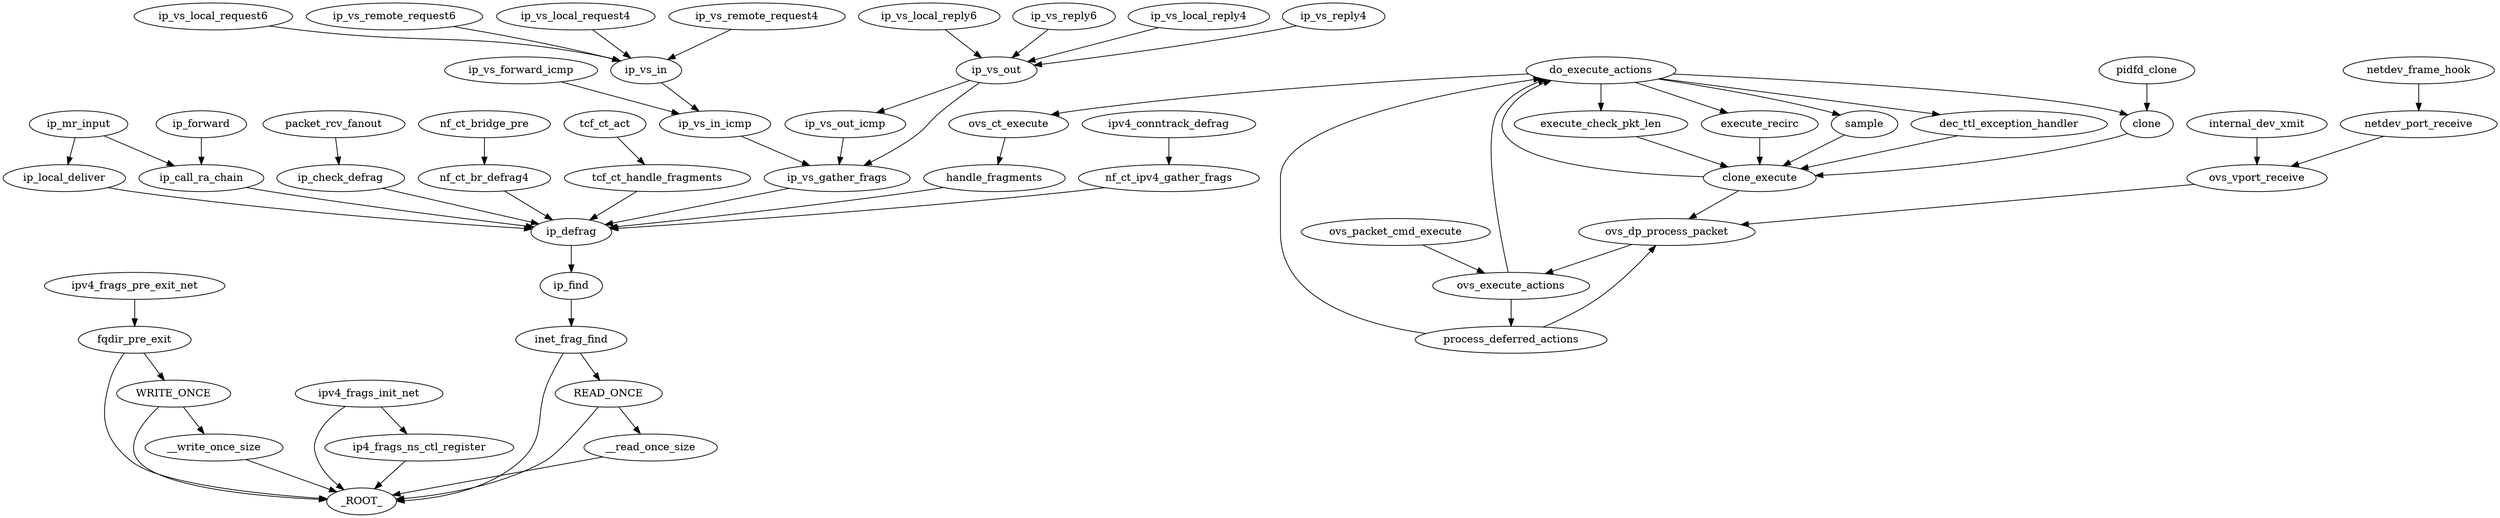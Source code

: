 digraph "/home/cendes/Documents/masters_thesis/ocloz/knob_graph_search/./ipfrag_high_thresh.dot" {
	 fqdir_pre_exit -> _ROOT_
	 ipv4_frags_pre_exit_net -> fqdir_pre_exit
	 __write_once_size -> _ROOT_
	 WRITE_ONCE -> __write_once_size
	 WRITE_ONCE -> _ROOT_
	 fqdir_pre_exit -> WRITE_ONCE
	 ipv4_frags_init_net -> _ROOT_
	 inet_frag_find -> _ROOT_
	 ip_find -> inet_frag_find
	 __read_once_size -> _ROOT_
	 READ_ONCE -> __read_once_size
	 READ_ONCE -> _ROOT_
	 inet_frag_find -> READ_ONCE
	 ip4_frags_ns_ctl_register -> _ROOT_
	 ipv4_frags_init_net -> ip4_frags_ns_ctl_register
	 ip_defrag -> ip_find
	 nf_ct_br_defrag4 -> ip_defrag
	 tcf_ct_handle_fragments -> ip_defrag
	 ip_vs_gather_frags -> ip_defrag
	 handle_fragments -> ip_defrag
	 nf_ct_ipv4_gather_frags -> ip_defrag
	 ip_local_deliver -> ip_defrag
	 ip_call_ra_chain -> ip_defrag
	 ip_check_defrag -> ip_defrag
	 packet_rcv_fanout -> ip_check_defrag
	 ip_mr_input -> ip_call_ra_chain
	 ip_forward -> ip_call_ra_chain
	 ip_mr_input -> ip_local_deliver
	 ipv4_conntrack_defrag -> nf_ct_ipv4_gather_frags
	 ovs_ct_execute -> handle_fragments
	 do_execute_actions -> ovs_ct_execute
	 tcf_ct_act -> tcf_ct_handle_fragments
	 nf_ct_bridge_pre -> nf_ct_br_defrag4
	 ip_vs_in_icmp -> ip_vs_gather_frags
	 ip_vs_out -> ip_vs_gather_frags
	 ip_vs_out_icmp -> ip_vs_gather_frags
	 ip_vs_out -> ip_vs_out_icmp
	 ip_vs_local_reply6 -> ip_vs_out
	 ip_vs_reply6 -> ip_vs_out
	 ip_vs_local_reply4 -> ip_vs_out
	 ip_vs_reply4 -> ip_vs_out
	 ip_vs_forward_icmp -> ip_vs_in_icmp
	 ip_vs_in -> ip_vs_in_icmp
	 ip_vs_local_request6 -> ip_vs_in
	 ip_vs_remote_request6 -> ip_vs_in
	 ip_vs_local_request4 -> ip_vs_in
	 ip_vs_remote_request4 -> ip_vs_in
	 ovs_execute_actions -> do_execute_actions
	 process_deferred_actions -> do_execute_actions
	 clone_execute -> do_execute_actions
	 execute_check_pkt_len -> clone_execute
	 execute_recirc -> clone_execute
	 sample -> clone_execute
	 clone -> clone_execute
	 dec_ttl_exception_handler -> clone_execute
	 do_execute_actions -> dec_ttl_exception_handler
	 ovs_execute_actions -> process_deferred_actions
	 ovs_packet_cmd_execute -> ovs_execute_actions
	 ovs_dp_process_packet -> ovs_execute_actions
	 ovs_vport_receive -> ovs_dp_process_packet
	 process_deferred_actions -> ovs_dp_process_packet
	 clone_execute -> ovs_dp_process_packet
	 do_execute_actions -> sample
	 pidfd_clone -> clone
	 do_execute_actions -> clone
	 do_execute_actions -> execute_recirc
	 do_execute_actions -> execute_check_pkt_len
	 netdev_port_receive -> ovs_vport_receive
	 internal_dev_xmit -> ovs_vport_receive
	 netdev_frame_hook -> netdev_port_receive
}
